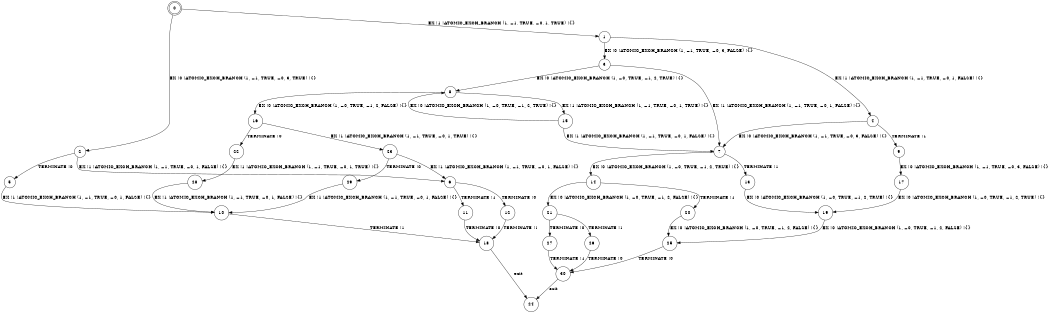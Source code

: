 digraph BCG {
size = "7, 10.5";
center = TRUE;
node [shape = circle];
0 [peripheries = 2];
0 -> 1 [label = "EX !1 !ATOMIC_EXCH_BRANCH (1, +1, TRUE, +0, 1, TRUE) !{}"];
0 -> 2 [label = "EX !0 !ATOMIC_EXCH_BRANCH (1, +1, TRUE, +0, 3, TRUE) !{}"];
1 -> 3 [label = "EX !0 !ATOMIC_EXCH_BRANCH (1, +1, TRUE, +0, 3, FALSE) !{}"];
1 -> 4 [label = "EX !1 !ATOMIC_EXCH_BRANCH (1, +1, TRUE, +0, 1, FALSE) !{}"];
2 -> 5 [label = "TERMINATE !0"];
2 -> 6 [label = "EX !1 !ATOMIC_EXCH_BRANCH (1, +1, TRUE, +0, 1, FALSE) !{}"];
3 -> 7 [label = "EX !1 !ATOMIC_EXCH_BRANCH (1, +1, TRUE, +0, 1, FALSE) !{}"];
3 -> 8 [label = "EX !0 !ATOMIC_EXCH_BRANCH (1, +0, TRUE, +1, 2, TRUE) !{}"];
4 -> 9 [label = "TERMINATE !1"];
4 -> 7 [label = "EX !0 !ATOMIC_EXCH_BRANCH (1, +1, TRUE, +0, 3, FALSE) !{}"];
5 -> 10 [label = "EX !1 !ATOMIC_EXCH_BRANCH (1, +1, TRUE, +0, 1, FALSE) !{}"];
6 -> 11 [label = "TERMINATE !1"];
6 -> 12 [label = "TERMINATE !0"];
7 -> 13 [label = "TERMINATE !1"];
7 -> 14 [label = "EX !0 !ATOMIC_EXCH_BRANCH (1, +0, TRUE, +1, 2, TRUE) !{}"];
8 -> 15 [label = "EX !1 !ATOMIC_EXCH_BRANCH (1, +1, TRUE, +0, 1, TRUE) !{}"];
8 -> 16 [label = "EX !0 !ATOMIC_EXCH_BRANCH (1, +0, TRUE, +1, 2, FALSE) !{}"];
9 -> 17 [label = "EX !0 !ATOMIC_EXCH_BRANCH (1, +1, TRUE, +0, 3, FALSE) !{}"];
10 -> 18 [label = "TERMINATE !1"];
11 -> 18 [label = "TERMINATE !0"];
12 -> 18 [label = "TERMINATE !1"];
13 -> 19 [label = "EX !0 !ATOMIC_EXCH_BRANCH (1, +0, TRUE, +1, 2, TRUE) !{}"];
14 -> 20 [label = "TERMINATE !1"];
14 -> 21 [label = "EX !0 !ATOMIC_EXCH_BRANCH (1, +0, TRUE, +1, 2, FALSE) !{}"];
15 -> 7 [label = "EX !1 !ATOMIC_EXCH_BRANCH (1, +1, TRUE, +0, 1, FALSE) !{}"];
15 -> 8 [label = "EX !0 !ATOMIC_EXCH_BRANCH (1, +0, TRUE, +1, 2, TRUE) !{}"];
16 -> 22 [label = "TERMINATE !0"];
16 -> 23 [label = "EX !1 !ATOMIC_EXCH_BRANCH (1, +1, TRUE, +0, 1, TRUE) !{}"];
17 -> 19 [label = "EX !0 !ATOMIC_EXCH_BRANCH (1, +0, TRUE, +1, 2, TRUE) !{}"];
18 -> 24 [label = "exit"];
19 -> 25 [label = "EX !0 !ATOMIC_EXCH_BRANCH (1, +0, TRUE, +1, 2, FALSE) !{}"];
20 -> 25 [label = "EX !0 !ATOMIC_EXCH_BRANCH (1, +0, TRUE, +1, 2, FALSE) !{}"];
21 -> 26 [label = "TERMINATE !1"];
21 -> 27 [label = "TERMINATE !0"];
22 -> 28 [label = "EX !1 !ATOMIC_EXCH_BRANCH (1, +1, TRUE, +0, 1, TRUE) !{}"];
23 -> 29 [label = "TERMINATE !0"];
23 -> 6 [label = "EX !1 !ATOMIC_EXCH_BRANCH (1, +1, TRUE, +0, 1, FALSE) !{}"];
25 -> 30 [label = "TERMINATE !0"];
26 -> 30 [label = "TERMINATE !0"];
27 -> 30 [label = "TERMINATE !1"];
28 -> 10 [label = "EX !1 !ATOMIC_EXCH_BRANCH (1, +1, TRUE, +0, 1, FALSE) !{}"];
29 -> 10 [label = "EX !1 !ATOMIC_EXCH_BRANCH (1, +1, TRUE, +0, 1, FALSE) !{}"];
30 -> 24 [label = "exit"];
}
